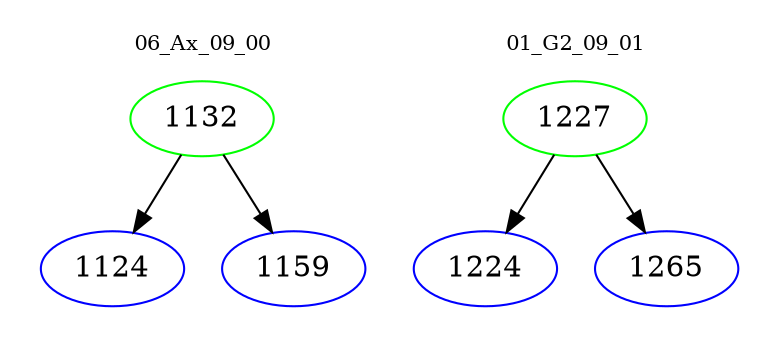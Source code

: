digraph{
subgraph cluster_0 {
color = white
label = "06_Ax_09_00";
fontsize=10;
T0_1132 [label="1132", color="green"]
T0_1132 -> T0_1124 [color="black"]
T0_1124 [label="1124", color="blue"]
T0_1132 -> T0_1159 [color="black"]
T0_1159 [label="1159", color="blue"]
}
subgraph cluster_1 {
color = white
label = "01_G2_09_01";
fontsize=10;
T1_1227 [label="1227", color="green"]
T1_1227 -> T1_1224 [color="black"]
T1_1224 [label="1224", color="blue"]
T1_1227 -> T1_1265 [color="black"]
T1_1265 [label="1265", color="blue"]
}
}
